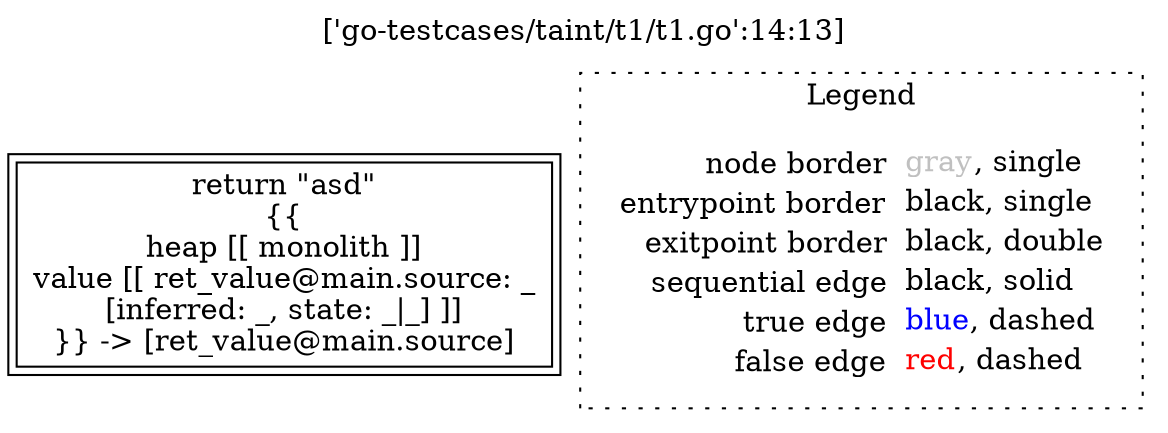 digraph {
	labelloc="t";
	label="['go-testcases/taint/t1/t1.go':14:13]";
	"node0" [shape="rect",color="black",peripheries="2",label=<return &quot;asd&quot;<BR/>{{<BR/>heap [[ monolith ]]<BR/>value [[ ret_value@main.source: _<BR/>[inferred: _, state: _|_] ]]<BR/>}} -&gt; [ret_value@main.source]>];
subgraph cluster_legend {
	label="Legend";
	style=dotted;
	node [shape=plaintext];
	"legend" [label=<<table border="0" cellpadding="2" cellspacing="0" cellborder="0"><tr><td align="right">node border&nbsp;</td><td align="left"><font color="gray">gray</font>, single</td></tr><tr><td align="right">entrypoint border&nbsp;</td><td align="left"><font color="black">black</font>, single</td></tr><tr><td align="right">exitpoint border&nbsp;</td><td align="left"><font color="black">black</font>, double</td></tr><tr><td align="right">sequential edge&nbsp;</td><td align="left"><font color="black">black</font>, solid</td></tr><tr><td align="right">true edge&nbsp;</td><td align="left"><font color="blue">blue</font>, dashed</td></tr><tr><td align="right">false edge&nbsp;</td><td align="left"><font color="red">red</font>, dashed</td></tr></table>>];
}

}
